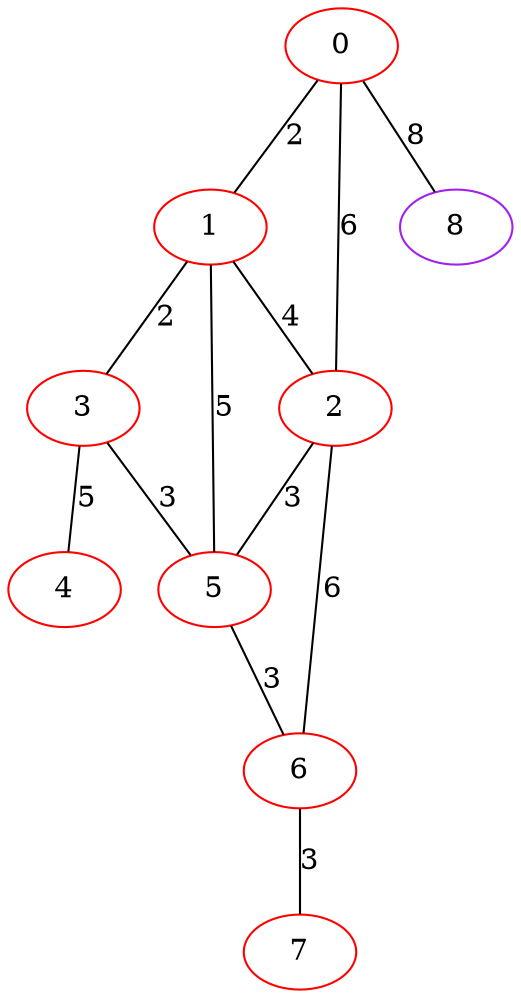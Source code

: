 graph "" {
0 [color=red, weight=1];
1 [color=red, weight=1];
2 [color=red, weight=1];
3 [color=red, weight=1];
4 [color=red, weight=1];
5 [color=red, weight=1];
6 [color=red, weight=1];
7 [color=red, weight=1];
8 [color=purple, weight=4];
0 -- 8  [key=0, label=8];
0 -- 1  [key=0, label=2];
0 -- 2  [key=0, label=6];
1 -- 2  [key=0, label=4];
1 -- 3  [key=0, label=2];
1 -- 5  [key=0, label=5];
2 -- 5  [key=0, label=3];
2 -- 6  [key=0, label=6];
3 -- 4  [key=0, label=5];
3 -- 5  [key=0, label=3];
5 -- 6  [key=0, label=3];
6 -- 7  [key=0, label=3];
}
